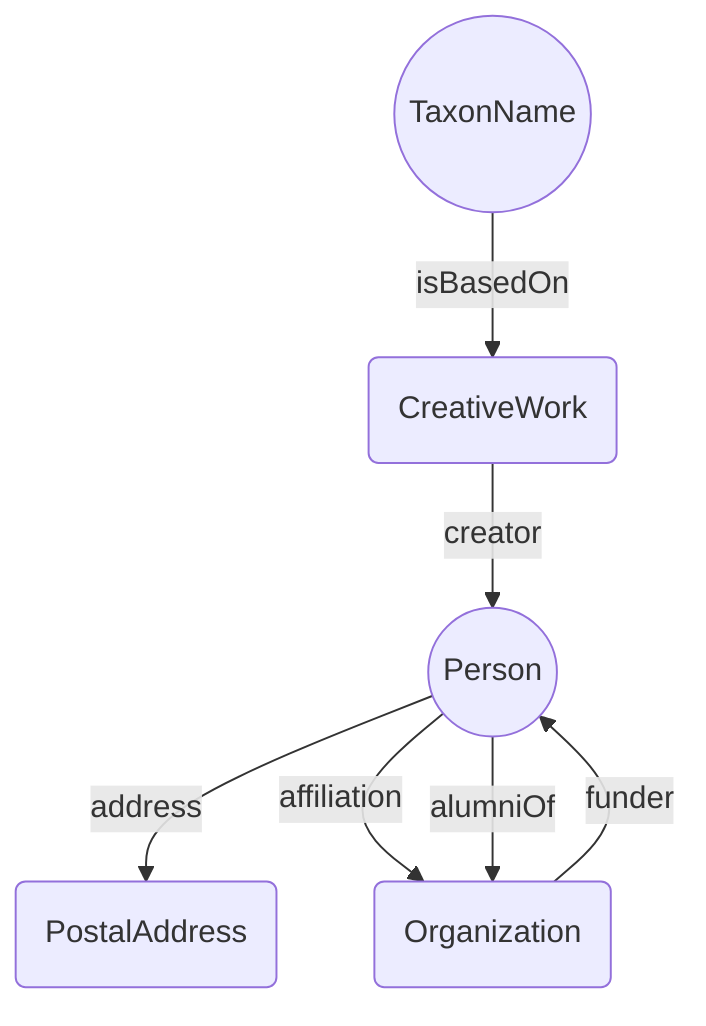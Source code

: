 graph 
%% T((Taxon)) -- scientificName --> TN((TaxonName))
TN((TaxonName)) -- isBasedOn --> S(CreativeWork)
S(CreativeWork) -- creator --> P((Person))
P((Person)) -- address --> PO(PostalAddress)
P((Person)) -- affiliation --> O(Organisation)
P((Person)) -- alumniOf --> O(Organization)
O(Organization) -- funder --> P((Person))